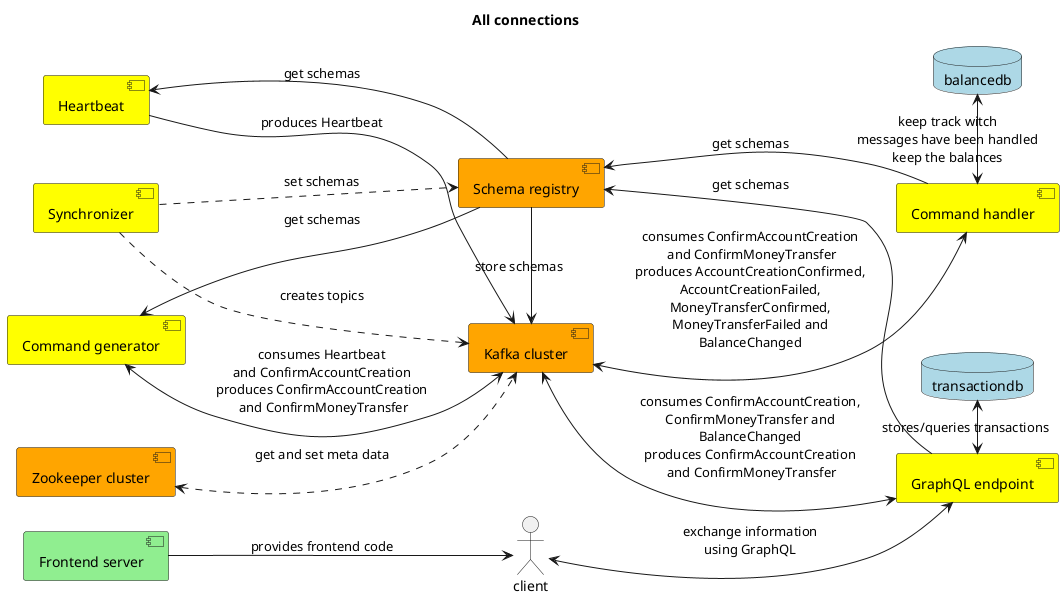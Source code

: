 @startuml

left to right direction
title All connections

[Kafka cluster] as kc #Orange
[Zookeeper cluster] as zc #Orange
[Schema registry] as sr #Orange
[Synchronizer] as sy #Yellow
[Heartbeat] as hb #Yellow
[Command generator] as cg #Yellow
[Command handler] as ch #Yellow
[GraphQL endpoint] as ge #Yellow
[Frontend server] as fs #LightGreen
actor client as cl
database balancedb as pgb #LightBlue
database transactiondb as pgt #LightBlue

sy ..> sr : set schemas
sy ..> kc : creates topics
fs --> cl : provides frontend code
cl <--> ge : exchange information\nusing GraphQL
zc <..> kc : get and set meta data
cg <--> kc : consumes Heartbeat\nand ConfirmAccountCreation\nproduces ConfirmAccountCreation\n and ConfirmMoneyTransfer
kc <--> ch : consumes ConfirmAccountCreation\n and ConfirmMoneyTransfer\nproduces AccountCreationConfirmed,\nAccountCreationFailed,\nMoneyTransferConfirmed,\nMoneyTransferFailed and\nBalanceChanged
kc <--> ge : consumes ConfirmAccountCreation,\nConfirmMoneyTransfer and\nBalanceChanged\nproduces ConfirmAccountCreation\n and ConfirmMoneyTransfer
hb --> kc : produces Heartbeat
pgb <-> ch : keep track witch\nmessages have been handled\nkeep the balances
pgt <-> ge : stores/queries transactions
sr <-- ch : get schemas
sr <-- ge : get schemas
sr -> kc : store schemas
hb <-- sr : get schemas
cg <-- sr : get schemas

@enduml
